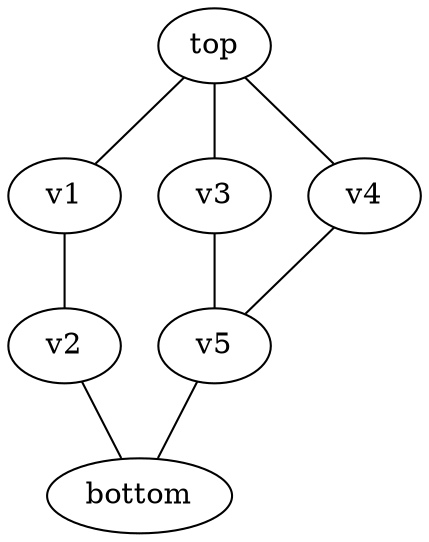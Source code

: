 graph {
	top
	v1
	v2
	v3
	v4
	v5
	bottom
		top -- v1
		top -- v3
		top -- v4
		v1 -- v2
		v2 -- bottom
		v3 -- v5
		v4 -- v5
		v5 -- bottom
}
